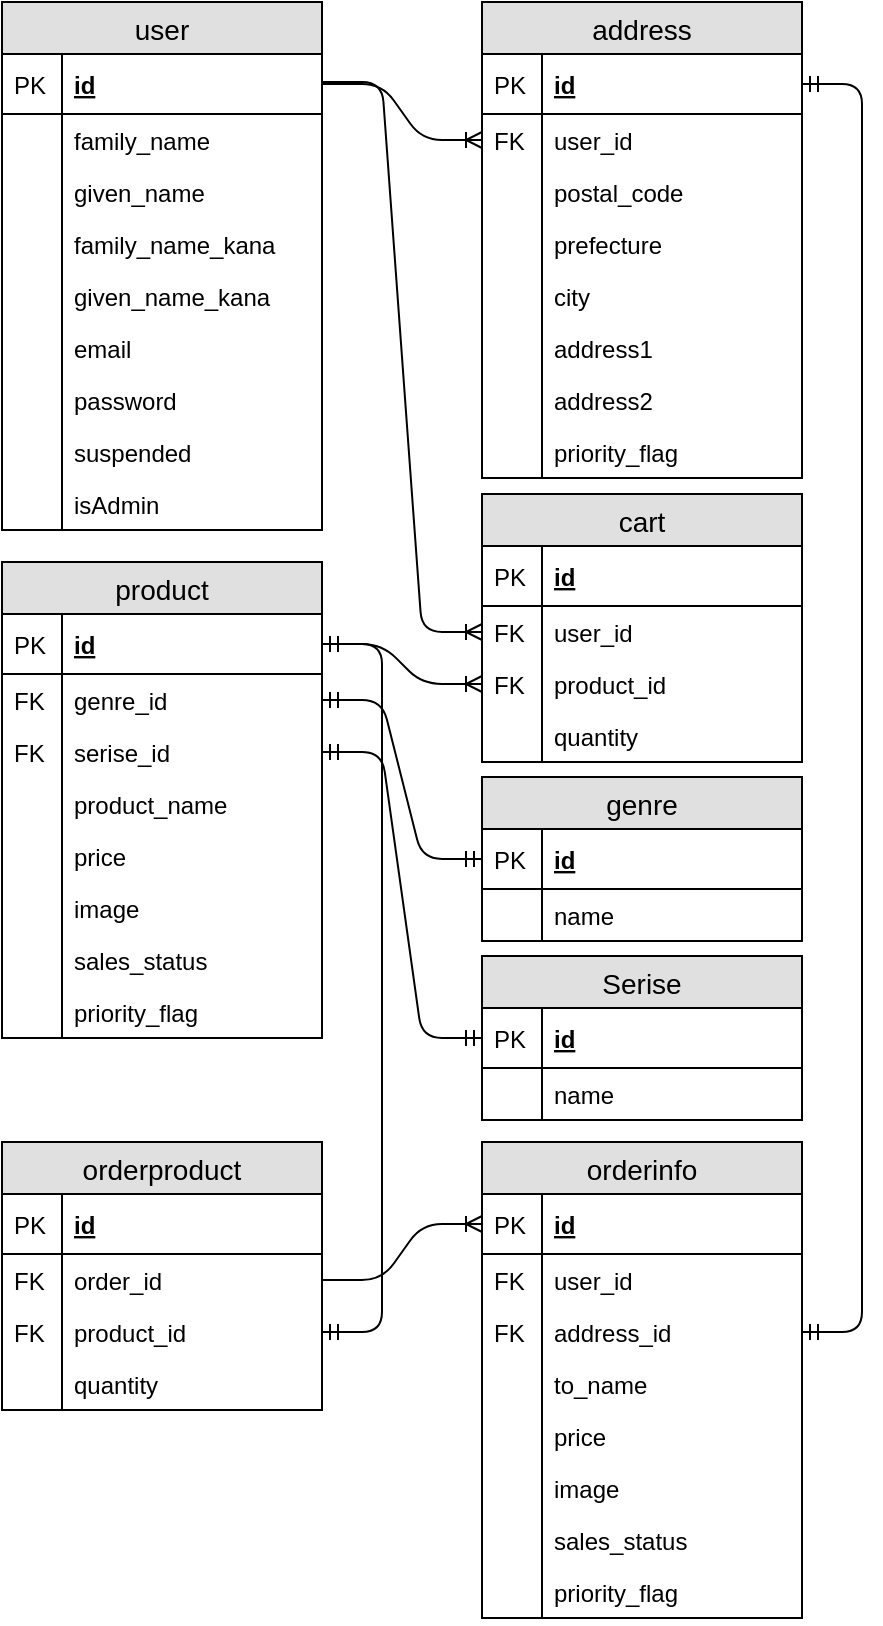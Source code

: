 <mxfile version="12.2.4" pages="1"><diagram id="uNJuVNzyWlBky5AoH4Xr" name="ページ1"><mxGraphModel dx="554" dy="601" grid="1" gridSize="10" guides="1" tooltips="1" connect="1" arrows="1" fold="1" page="1" pageScale="1" pageWidth="827" pageHeight="1169" math="0" shadow="0"><root><mxCell id="0"/><mxCell id="1" parent="0"/><mxCell id="2" value="user" style="swimlane;fontStyle=0;childLayout=stackLayout;horizontal=1;startSize=26;fillColor=#e0e0e0;horizontalStack=0;resizeParent=1;resizeParentMax=0;resizeLast=0;collapsible=1;marginBottom=0;swimlaneFillColor=#ffffff;align=center;fontSize=14;" parent="1" vertex="1"><mxGeometry x="40" y="40" width="160" height="264" as="geometry"/></mxCell><mxCell id="3" value="id" style="shape=partialRectangle;top=0;left=0;right=0;bottom=1;align=left;verticalAlign=middle;fillColor=none;spacingLeft=34;spacingRight=4;overflow=hidden;rotatable=0;points=[[0,0.5],[1,0.5]];portConstraint=eastwest;dropTarget=0;fontStyle=5;fontSize=12;" parent="2" vertex="1"><mxGeometry y="26" width="160" height="30" as="geometry"/></mxCell><mxCell id="4" value="PK" style="shape=partialRectangle;top=0;left=0;bottom=0;fillColor=none;align=left;verticalAlign=middle;spacingLeft=4;spacingRight=4;overflow=hidden;rotatable=0;points=[];portConstraint=eastwest;part=1;fontSize=12;" parent="3" vertex="1" connectable="0"><mxGeometry width="30" height="30" as="geometry"/></mxCell><mxCell id="5" value="family_name" style="shape=partialRectangle;top=0;left=0;right=0;bottom=0;align=left;verticalAlign=top;fillColor=none;spacingLeft=34;spacingRight=4;overflow=hidden;rotatable=0;points=[[0,0.5],[1,0.5]];portConstraint=eastwest;dropTarget=0;fontSize=12;" parent="2" vertex="1"><mxGeometry y="56" width="160" height="26" as="geometry"/></mxCell><mxCell id="6" value="" style="shape=partialRectangle;top=0;left=0;bottom=0;fillColor=none;align=left;verticalAlign=top;spacingLeft=4;spacingRight=4;overflow=hidden;rotatable=0;points=[];portConstraint=eastwest;part=1;fontSize=12;" parent="5" vertex="1" connectable="0"><mxGeometry width="30" height="26" as="geometry"/></mxCell><mxCell id="7" value="given_name" style="shape=partialRectangle;top=0;left=0;right=0;bottom=0;align=left;verticalAlign=top;fillColor=none;spacingLeft=34;spacingRight=4;overflow=hidden;rotatable=0;points=[[0,0.5],[1,0.5]];portConstraint=eastwest;dropTarget=0;fontSize=12;" parent="2" vertex="1"><mxGeometry y="82" width="160" height="26" as="geometry"/></mxCell><mxCell id="8" value="" style="shape=partialRectangle;top=0;left=0;bottom=0;fillColor=none;align=left;verticalAlign=top;spacingLeft=4;spacingRight=4;overflow=hidden;rotatable=0;points=[];portConstraint=eastwest;part=1;fontSize=12;" parent="7" vertex="1" connectable="0"><mxGeometry width="30" height="26" as="geometry"/></mxCell><mxCell id="9" value="family_name_kana" style="shape=partialRectangle;top=0;left=0;right=0;bottom=0;align=left;verticalAlign=top;fillColor=none;spacingLeft=34;spacingRight=4;overflow=hidden;rotatable=0;points=[[0,0.5],[1,0.5]];portConstraint=eastwest;dropTarget=0;fontSize=12;" parent="2" vertex="1"><mxGeometry y="108" width="160" height="26" as="geometry"/></mxCell><mxCell id="10" value="" style="shape=partialRectangle;top=0;left=0;bottom=0;fillColor=none;align=left;verticalAlign=top;spacingLeft=4;spacingRight=4;overflow=hidden;rotatable=0;points=[];portConstraint=eastwest;part=1;fontSize=12;" parent="9" vertex="1" connectable="0"><mxGeometry width="30" height="26" as="geometry"/></mxCell><mxCell id="15" value="given_name_kana" style="shape=partialRectangle;top=0;left=0;right=0;bottom=0;align=left;verticalAlign=top;fillColor=none;spacingLeft=34;spacingRight=4;overflow=hidden;rotatable=0;points=[[0,0.5],[1,0.5]];portConstraint=eastwest;dropTarget=0;fontSize=12;" parent="2" vertex="1"><mxGeometry y="134" width="160" height="26" as="geometry"/></mxCell><mxCell id="16" value="" style="shape=partialRectangle;top=0;left=0;bottom=0;fillColor=none;align=left;verticalAlign=top;spacingLeft=4;spacingRight=4;overflow=hidden;rotatable=0;points=[];portConstraint=eastwest;part=1;fontSize=12;" parent="15" vertex="1" connectable="0"><mxGeometry width="30" height="26" as="geometry"/></mxCell><mxCell id="17" value="email" style="shape=partialRectangle;top=0;left=0;right=0;bottom=0;align=left;verticalAlign=top;fillColor=none;spacingLeft=34;spacingRight=4;overflow=hidden;rotatable=0;points=[[0,0.5],[1,0.5]];portConstraint=eastwest;dropTarget=0;fontSize=12;" parent="2" vertex="1"><mxGeometry y="160" width="160" height="26" as="geometry"/></mxCell><mxCell id="18" value="" style="shape=partialRectangle;top=0;left=0;bottom=0;fillColor=none;align=left;verticalAlign=top;spacingLeft=4;spacingRight=4;overflow=hidden;rotatable=0;points=[];portConstraint=eastwest;part=1;fontSize=12;" parent="17" vertex="1" connectable="0"><mxGeometry width="30" height="26" as="geometry"/></mxCell><mxCell id="19" value="password" style="shape=partialRectangle;top=0;left=0;right=0;bottom=0;align=left;verticalAlign=top;fillColor=none;spacingLeft=34;spacingRight=4;overflow=hidden;rotatable=0;points=[[0,0.5],[1,0.5]];portConstraint=eastwest;dropTarget=0;fontSize=12;" parent="2" vertex="1"><mxGeometry y="186" width="160" height="26" as="geometry"/></mxCell><mxCell id="20" value="" style="shape=partialRectangle;top=0;left=0;bottom=0;fillColor=none;align=left;verticalAlign=top;spacingLeft=4;spacingRight=4;overflow=hidden;rotatable=0;points=[];portConstraint=eastwest;part=1;fontSize=12;" parent="19" vertex="1" connectable="0"><mxGeometry width="30" height="26" as="geometry"/></mxCell><mxCell id="41" value="suspended" style="shape=partialRectangle;top=0;left=0;right=0;bottom=0;align=left;verticalAlign=top;fillColor=none;spacingLeft=34;spacingRight=4;overflow=hidden;rotatable=0;points=[[0,0.5],[1,0.5]];portConstraint=eastwest;dropTarget=0;fontSize=12;" parent="2" vertex="1"><mxGeometry y="212" width="160" height="26" as="geometry"/></mxCell><mxCell id="42" value="" style="shape=partialRectangle;top=0;left=0;bottom=0;fillColor=none;align=left;verticalAlign=top;spacingLeft=4;spacingRight=4;overflow=hidden;rotatable=0;points=[];portConstraint=eastwest;part=1;fontSize=12;" parent="41" vertex="1" connectable="0"><mxGeometry width="30" height="26" as="geometry"/></mxCell><mxCell id="131" value="isAdmin" style="shape=partialRectangle;top=0;left=0;right=0;bottom=0;align=left;verticalAlign=top;fillColor=none;spacingLeft=34;spacingRight=4;overflow=hidden;rotatable=0;points=[[0,0.5],[1,0.5]];portConstraint=eastwest;dropTarget=0;fontSize=12;" parent="2" vertex="1"><mxGeometry y="238" width="160" height="26" as="geometry"/></mxCell><mxCell id="132" value="" style="shape=partialRectangle;top=0;left=0;bottom=0;fillColor=none;align=left;verticalAlign=top;spacingLeft=4;spacingRight=4;overflow=hidden;rotatable=0;points=[];portConstraint=eastwest;part=1;fontSize=12;" parent="131" vertex="1" connectable="0"><mxGeometry width="30" height="26" as="geometry"/></mxCell><mxCell id="21" value="address" style="swimlane;fontStyle=0;childLayout=stackLayout;horizontal=1;startSize=26;fillColor=#e0e0e0;horizontalStack=0;resizeParent=1;resizeParentMax=0;resizeLast=0;collapsible=1;marginBottom=0;swimlaneFillColor=#ffffff;align=center;fontSize=14;" parent="1" vertex="1"><mxGeometry x="280" y="40" width="160" height="238" as="geometry"/></mxCell><mxCell id="22" value="id" style="shape=partialRectangle;top=0;left=0;right=0;bottom=1;align=left;verticalAlign=middle;fillColor=none;spacingLeft=34;spacingRight=4;overflow=hidden;rotatable=0;points=[[0,0.5],[1,0.5]];portConstraint=eastwest;dropTarget=0;fontStyle=5;fontSize=12;" parent="21" vertex="1"><mxGeometry y="26" width="160" height="30" as="geometry"/></mxCell><mxCell id="23" value="PK" style="shape=partialRectangle;top=0;left=0;bottom=0;fillColor=none;align=left;verticalAlign=middle;spacingLeft=4;spacingRight=4;overflow=hidden;rotatable=0;points=[];portConstraint=eastwest;part=1;fontSize=12;" parent="22" vertex="1" connectable="0"><mxGeometry width="30" height="30" as="geometry"/></mxCell><mxCell id="24" value="user_id" style="shape=partialRectangle;top=0;left=0;right=0;bottom=0;align=left;verticalAlign=top;fillColor=none;spacingLeft=34;spacingRight=4;overflow=hidden;rotatable=0;points=[[0,0.5],[1,0.5]];portConstraint=eastwest;dropTarget=0;fontSize=12;" parent="21" vertex="1"><mxGeometry y="56" width="160" height="26" as="geometry"/></mxCell><mxCell id="25" value="FK" style="shape=partialRectangle;top=0;left=0;bottom=0;fillColor=none;align=left;verticalAlign=top;spacingLeft=4;spacingRight=4;overflow=hidden;rotatable=0;points=[];portConstraint=eastwest;part=1;fontSize=12;" parent="24" vertex="1" connectable="0"><mxGeometry width="30" height="26" as="geometry"/></mxCell><mxCell id="34" value="postal_code" style="shape=partialRectangle;top=0;left=0;right=0;bottom=0;align=left;verticalAlign=top;fillColor=none;spacingLeft=34;spacingRight=4;overflow=hidden;rotatable=0;points=[[0,0.5],[1,0.5]];portConstraint=eastwest;dropTarget=0;fontSize=12;" parent="21" vertex="1"><mxGeometry y="82" width="160" height="26" as="geometry"/></mxCell><mxCell id="35" value="" style="shape=partialRectangle;top=0;left=0;bottom=0;fillColor=none;align=left;verticalAlign=top;spacingLeft=4;spacingRight=4;overflow=hidden;rotatable=0;points=[];portConstraint=eastwest;part=1;fontSize=12;" parent="34" vertex="1" connectable="0"><mxGeometry width="30" height="26" as="geometry"/></mxCell><mxCell id="26" value="prefecture" style="shape=partialRectangle;top=0;left=0;right=0;bottom=0;align=left;verticalAlign=top;fillColor=none;spacingLeft=34;spacingRight=4;overflow=hidden;rotatable=0;points=[[0,0.5],[1,0.5]];portConstraint=eastwest;dropTarget=0;fontSize=12;" parent="21" vertex="1"><mxGeometry y="108" width="160" height="26" as="geometry"/></mxCell><mxCell id="27" value="" style="shape=partialRectangle;top=0;left=0;bottom=0;fillColor=none;align=left;verticalAlign=top;spacingLeft=4;spacingRight=4;overflow=hidden;rotatable=0;points=[];portConstraint=eastwest;part=1;fontSize=12;" parent="26" vertex="1" connectable="0"><mxGeometry width="30" height="26" as="geometry"/></mxCell><mxCell id="28" value="city" style="shape=partialRectangle;top=0;left=0;right=0;bottom=0;align=left;verticalAlign=top;fillColor=none;spacingLeft=34;spacingRight=4;overflow=hidden;rotatable=0;points=[[0,0.5],[1,0.5]];portConstraint=eastwest;dropTarget=0;fontSize=12;" parent="21" vertex="1"><mxGeometry y="134" width="160" height="26" as="geometry"/></mxCell><mxCell id="29" value="" style="shape=partialRectangle;top=0;left=0;bottom=0;fillColor=none;align=left;verticalAlign=top;spacingLeft=4;spacingRight=4;overflow=hidden;rotatable=0;points=[];portConstraint=eastwest;part=1;fontSize=12;" parent="28" vertex="1" connectable="0"><mxGeometry width="30" height="26" as="geometry"/></mxCell><mxCell id="30" value="address1" style="shape=partialRectangle;top=0;left=0;right=0;bottom=0;align=left;verticalAlign=top;fillColor=none;spacingLeft=34;spacingRight=4;overflow=hidden;rotatable=0;points=[[0,0.5],[1,0.5]];portConstraint=eastwest;dropTarget=0;fontSize=12;" parent="21" vertex="1"><mxGeometry y="160" width="160" height="26" as="geometry"/></mxCell><mxCell id="31" value="" style="shape=partialRectangle;top=0;left=0;bottom=0;fillColor=none;align=left;verticalAlign=top;spacingLeft=4;spacingRight=4;overflow=hidden;rotatable=0;points=[];portConstraint=eastwest;part=1;fontSize=12;" parent="30" vertex="1" connectable="0"><mxGeometry width="30" height="26" as="geometry"/></mxCell><mxCell id="32" value="address2" style="shape=partialRectangle;top=0;left=0;right=0;bottom=0;align=left;verticalAlign=top;fillColor=none;spacingLeft=34;spacingRight=4;overflow=hidden;rotatable=0;points=[[0,0.5],[1,0.5]];portConstraint=eastwest;dropTarget=0;fontSize=12;" parent="21" vertex="1"><mxGeometry y="186" width="160" height="26" as="geometry"/></mxCell><mxCell id="33" value="" style="shape=partialRectangle;top=0;left=0;bottom=0;fillColor=none;align=left;verticalAlign=top;spacingLeft=4;spacingRight=4;overflow=hidden;rotatable=0;points=[];portConstraint=eastwest;part=1;fontSize=12;" parent="32" vertex="1" connectable="0"><mxGeometry width="30" height="26" as="geometry"/></mxCell><mxCell id="36" value="priority_flag" style="shape=partialRectangle;top=0;left=0;right=0;bottom=0;align=left;verticalAlign=top;fillColor=none;spacingLeft=34;spacingRight=4;overflow=hidden;rotatable=0;points=[[0,0.5],[1,0.5]];portConstraint=eastwest;dropTarget=0;fontSize=12;" parent="21" vertex="1"><mxGeometry y="212" width="160" height="26" as="geometry"/></mxCell><mxCell id="37" value="" style="shape=partialRectangle;top=0;left=0;bottom=0;fillColor=none;align=left;verticalAlign=top;spacingLeft=4;spacingRight=4;overflow=hidden;rotatable=0;points=[];portConstraint=eastwest;part=1;fontSize=12;" parent="36" vertex="1" connectable="0"><mxGeometry width="30" height="26" as="geometry"/></mxCell><mxCell id="40" value="" style="edgeStyle=entityRelationEdgeStyle;fontSize=12;html=1;endArrow=ERoneToMany;entryX=0;entryY=0.5;entryDx=0;entryDy=0;" parent="1" source="3" target="24" edge="1"><mxGeometry width="100" height="100" relative="1" as="geometry"><mxPoint x="40" y="400" as="sourcePoint"/><mxPoint x="140" y="300" as="targetPoint"/></mxGeometry></mxCell><mxCell id="43" value="product" style="swimlane;fontStyle=0;childLayout=stackLayout;horizontal=1;startSize=26;fillColor=#e0e0e0;horizontalStack=0;resizeParent=1;resizeParentMax=0;resizeLast=0;collapsible=1;marginBottom=0;swimlaneFillColor=#ffffff;align=center;fontSize=14;" parent="1" vertex="1"><mxGeometry x="40" y="320" width="160" height="238" as="geometry"/></mxCell><mxCell id="44" value="id" style="shape=partialRectangle;top=0;left=0;right=0;bottom=1;align=left;verticalAlign=middle;fillColor=none;spacingLeft=34;spacingRight=4;overflow=hidden;rotatable=0;points=[[0,0.5],[1,0.5]];portConstraint=eastwest;dropTarget=0;fontStyle=5;fontSize=12;" parent="43" vertex="1"><mxGeometry y="26" width="160" height="30" as="geometry"/></mxCell><mxCell id="45" value="PK" style="shape=partialRectangle;top=0;left=0;bottom=0;fillColor=none;align=left;verticalAlign=middle;spacingLeft=4;spacingRight=4;overflow=hidden;rotatable=0;points=[];portConstraint=eastwest;part=1;fontSize=12;" parent="44" vertex="1" connectable="0"><mxGeometry width="30" height="30" as="geometry"/></mxCell><mxCell id="46" value="genre_id" style="shape=partialRectangle;top=0;left=0;right=0;bottom=0;align=left;verticalAlign=top;fillColor=none;spacingLeft=34;spacingRight=4;overflow=hidden;rotatable=0;points=[[0,0.5],[1,0.5]];portConstraint=eastwest;dropTarget=0;fontSize=12;" parent="43" vertex="1"><mxGeometry y="56" width="160" height="26" as="geometry"/></mxCell><mxCell id="47" value="FK" style="shape=partialRectangle;top=0;left=0;bottom=0;fillColor=none;align=left;verticalAlign=top;spacingLeft=4;spacingRight=4;overflow=hidden;rotatable=0;points=[];portConstraint=eastwest;part=1;fontSize=12;" parent="46" vertex="1" connectable="0"><mxGeometry width="30" height="26" as="geometry"/></mxCell><mxCell id="48" value="serise_id" style="shape=partialRectangle;top=0;left=0;right=0;bottom=0;align=left;verticalAlign=top;fillColor=none;spacingLeft=34;spacingRight=4;overflow=hidden;rotatable=0;points=[[0,0.5],[1,0.5]];portConstraint=eastwest;dropTarget=0;fontSize=12;" parent="43" vertex="1"><mxGeometry y="82" width="160" height="26" as="geometry"/></mxCell><mxCell id="49" value="FK" style="shape=partialRectangle;top=0;left=0;bottom=0;fillColor=none;align=left;verticalAlign=top;spacingLeft=4;spacingRight=4;overflow=hidden;rotatable=0;points=[];portConstraint=eastwest;part=1;fontSize=12;" parent="48" vertex="1" connectable="0"><mxGeometry width="30" height="26" as="geometry"/></mxCell><mxCell id="50" value="product_name" style="shape=partialRectangle;top=0;left=0;right=0;bottom=0;align=left;verticalAlign=top;fillColor=none;spacingLeft=34;spacingRight=4;overflow=hidden;rotatable=0;points=[[0,0.5],[1,0.5]];portConstraint=eastwest;dropTarget=0;fontSize=12;" parent="43" vertex="1"><mxGeometry y="108" width="160" height="26" as="geometry"/></mxCell><mxCell id="51" value="" style="shape=partialRectangle;top=0;left=0;bottom=0;fillColor=none;align=left;verticalAlign=top;spacingLeft=4;spacingRight=4;overflow=hidden;rotatable=0;points=[];portConstraint=eastwest;part=1;fontSize=12;" parent="50" vertex="1" connectable="0"><mxGeometry width="30" height="26" as="geometry"/></mxCell><mxCell id="52" value="price" style="shape=partialRectangle;top=0;left=0;right=0;bottom=0;align=left;verticalAlign=top;fillColor=none;spacingLeft=34;spacingRight=4;overflow=hidden;rotatable=0;points=[[0,0.5],[1,0.5]];portConstraint=eastwest;dropTarget=0;fontSize=12;" parent="43" vertex="1"><mxGeometry y="134" width="160" height="26" as="geometry"/></mxCell><mxCell id="53" value="" style="shape=partialRectangle;top=0;left=0;bottom=0;fillColor=none;align=left;verticalAlign=top;spacingLeft=4;spacingRight=4;overflow=hidden;rotatable=0;points=[];portConstraint=eastwest;part=1;fontSize=12;" parent="52" vertex="1" connectable="0"><mxGeometry width="30" height="26" as="geometry"/></mxCell><mxCell id="54" value="image" style="shape=partialRectangle;top=0;left=0;right=0;bottom=0;align=left;verticalAlign=top;fillColor=none;spacingLeft=34;spacingRight=4;overflow=hidden;rotatable=0;points=[[0,0.5],[1,0.5]];portConstraint=eastwest;dropTarget=0;fontSize=12;" parent="43" vertex="1"><mxGeometry y="160" width="160" height="26" as="geometry"/></mxCell><mxCell id="55" value="" style="shape=partialRectangle;top=0;left=0;bottom=0;fillColor=none;align=left;verticalAlign=top;spacingLeft=4;spacingRight=4;overflow=hidden;rotatable=0;points=[];portConstraint=eastwest;part=1;fontSize=12;" parent="54" vertex="1" connectable="0"><mxGeometry width="30" height="26" as="geometry"/></mxCell><mxCell id="56" value="sales_status" style="shape=partialRectangle;top=0;left=0;right=0;bottom=0;align=left;verticalAlign=top;fillColor=none;spacingLeft=34;spacingRight=4;overflow=hidden;rotatable=0;points=[[0,0.5],[1,0.5]];portConstraint=eastwest;dropTarget=0;fontSize=12;" parent="43" vertex="1"><mxGeometry y="186" width="160" height="26" as="geometry"/></mxCell><mxCell id="57" value="" style="shape=partialRectangle;top=0;left=0;bottom=0;fillColor=none;align=left;verticalAlign=top;spacingLeft=4;spacingRight=4;overflow=hidden;rotatable=0;points=[];portConstraint=eastwest;part=1;fontSize=12;" parent="56" vertex="1" connectable="0"><mxGeometry width="30" height="26" as="geometry"/></mxCell><mxCell id="58" value="priority_flag" style="shape=partialRectangle;top=0;left=0;right=0;bottom=0;align=left;verticalAlign=top;fillColor=none;spacingLeft=34;spacingRight=4;overflow=hidden;rotatable=0;points=[[0,0.5],[1,0.5]];portConstraint=eastwest;dropTarget=0;fontSize=12;" parent="43" vertex="1"><mxGeometry y="212" width="160" height="26" as="geometry"/></mxCell><mxCell id="59" value="" style="shape=partialRectangle;top=0;left=0;bottom=0;fillColor=none;align=left;verticalAlign=top;spacingLeft=4;spacingRight=4;overflow=hidden;rotatable=0;points=[];portConstraint=eastwest;part=1;fontSize=12;" parent="58" vertex="1" connectable="0"><mxGeometry width="30" height="26" as="geometry"/></mxCell><mxCell id="60" value="cart" style="swimlane;fontStyle=0;childLayout=stackLayout;horizontal=1;startSize=26;fillColor=#e0e0e0;horizontalStack=0;resizeParent=1;resizeParentMax=0;resizeLast=0;collapsible=1;marginBottom=0;swimlaneFillColor=#ffffff;align=center;fontSize=14;" parent="1" vertex="1"><mxGeometry x="280" y="286" width="160" height="134" as="geometry"/></mxCell><mxCell id="61" value="id" style="shape=partialRectangle;top=0;left=0;right=0;bottom=1;align=left;verticalAlign=middle;fillColor=none;spacingLeft=34;spacingRight=4;overflow=hidden;rotatable=0;points=[[0,0.5],[1,0.5]];portConstraint=eastwest;dropTarget=0;fontStyle=5;fontSize=12;" parent="60" vertex="1"><mxGeometry y="26" width="160" height="30" as="geometry"/></mxCell><mxCell id="62" value="PK" style="shape=partialRectangle;top=0;left=0;bottom=0;fillColor=none;align=left;verticalAlign=middle;spacingLeft=4;spacingRight=4;overflow=hidden;rotatable=0;points=[];portConstraint=eastwest;part=1;fontSize=12;" parent="61" vertex="1" connectable="0"><mxGeometry width="30" height="30" as="geometry"/></mxCell><mxCell id="63" value="user_id" style="shape=partialRectangle;top=0;left=0;right=0;bottom=0;align=left;verticalAlign=top;fillColor=none;spacingLeft=34;spacingRight=4;overflow=hidden;rotatable=0;points=[[0,0.5],[1,0.5]];portConstraint=eastwest;dropTarget=0;fontSize=12;" parent="60" vertex="1"><mxGeometry y="56" width="160" height="26" as="geometry"/></mxCell><mxCell id="64" value="FK" style="shape=partialRectangle;top=0;left=0;bottom=0;fillColor=none;align=left;verticalAlign=top;spacingLeft=4;spacingRight=4;overflow=hidden;rotatable=0;points=[];portConstraint=eastwest;part=1;fontSize=12;" parent="63" vertex="1" connectable="0"><mxGeometry width="30" height="26" as="geometry"/></mxCell><mxCell id="65" value="product_id" style="shape=partialRectangle;top=0;left=0;right=0;bottom=0;align=left;verticalAlign=top;fillColor=none;spacingLeft=34;spacingRight=4;overflow=hidden;rotatable=0;points=[[0,0.5],[1,0.5]];portConstraint=eastwest;dropTarget=0;fontSize=12;" parent="60" vertex="1"><mxGeometry y="82" width="160" height="26" as="geometry"/></mxCell><mxCell id="66" value="FK" style="shape=partialRectangle;top=0;left=0;bottom=0;fillColor=none;align=left;verticalAlign=top;spacingLeft=4;spacingRight=4;overflow=hidden;rotatable=0;points=[];portConstraint=eastwest;part=1;fontSize=12;" parent="65" vertex="1" connectable="0"><mxGeometry width="30" height="26" as="geometry"/></mxCell><mxCell id="67" value="quantity" style="shape=partialRectangle;top=0;left=0;right=0;bottom=0;align=left;verticalAlign=top;fillColor=none;spacingLeft=34;spacingRight=4;overflow=hidden;rotatable=0;points=[[0,0.5],[1,0.5]];portConstraint=eastwest;dropTarget=0;fontSize=12;" parent="60" vertex="1"><mxGeometry y="108" width="160" height="26" as="geometry"/></mxCell><mxCell id="68" value="" style="shape=partialRectangle;top=0;left=0;bottom=0;fillColor=none;align=left;verticalAlign=top;spacingLeft=4;spacingRight=4;overflow=hidden;rotatable=0;points=[];portConstraint=eastwest;part=1;fontSize=12;" parent="67" vertex="1" connectable="0"><mxGeometry width="30" height="26" as="geometry"/></mxCell><mxCell id="77" value="" style="edgeStyle=entityRelationEdgeStyle;fontSize=12;html=1;endArrow=ERoneToMany;entryX=0;entryY=0.5;entryDx=0;entryDy=0;" parent="1" target="63" edge="1"><mxGeometry width="100" height="100" relative="1" as="geometry"><mxPoint x="200" y="80" as="sourcePoint"/><mxPoint x="290" y="119" as="targetPoint"/></mxGeometry></mxCell><mxCell id="78" value="" style="edgeStyle=entityRelationEdgeStyle;fontSize=12;html=1;endArrow=ERoneToMany;entryX=0;entryY=0.5;entryDx=0;entryDy=0;exitX=1;exitY=0.5;exitDx=0;exitDy=0;" parent="1" source="44" target="65" edge="1"><mxGeometry width="100" height="100" relative="1" as="geometry"><mxPoint x="220" y="101" as="sourcePoint"/><mxPoint x="300" y="129" as="targetPoint"/></mxGeometry></mxCell><mxCell id="79" value="orderproduct" style="swimlane;fontStyle=0;childLayout=stackLayout;horizontal=1;startSize=26;fillColor=#e0e0e0;horizontalStack=0;resizeParent=1;resizeParentMax=0;resizeLast=0;collapsible=1;marginBottom=0;swimlaneFillColor=#ffffff;align=center;fontSize=14;" parent="1" vertex="1"><mxGeometry x="40" y="610" width="160" height="134" as="geometry"/></mxCell><mxCell id="80" value="id" style="shape=partialRectangle;top=0;left=0;right=0;bottom=1;align=left;verticalAlign=middle;fillColor=none;spacingLeft=34;spacingRight=4;overflow=hidden;rotatable=0;points=[[0,0.5],[1,0.5]];portConstraint=eastwest;dropTarget=0;fontStyle=5;fontSize=12;" parent="79" vertex="1"><mxGeometry y="26" width="160" height="30" as="geometry"/></mxCell><mxCell id="81" value="PK" style="shape=partialRectangle;top=0;left=0;bottom=0;fillColor=none;align=left;verticalAlign=middle;spacingLeft=4;spacingRight=4;overflow=hidden;rotatable=0;points=[];portConstraint=eastwest;part=1;fontSize=12;" parent="80" vertex="1" connectable="0"><mxGeometry width="30" height="30" as="geometry"/></mxCell><mxCell id="82" value="order_id" style="shape=partialRectangle;top=0;left=0;right=0;bottom=0;align=left;verticalAlign=top;fillColor=none;spacingLeft=34;spacingRight=4;overflow=hidden;rotatable=0;points=[[0,0.5],[1,0.5]];portConstraint=eastwest;dropTarget=0;fontSize=12;" parent="79" vertex="1"><mxGeometry y="56" width="160" height="26" as="geometry"/></mxCell><mxCell id="83" value="FK" style="shape=partialRectangle;top=0;left=0;bottom=0;fillColor=none;align=left;verticalAlign=top;spacingLeft=4;spacingRight=4;overflow=hidden;rotatable=0;points=[];portConstraint=eastwest;part=1;fontSize=12;" parent="82" vertex="1" connectable="0"><mxGeometry width="30" height="26" as="geometry"/></mxCell><mxCell id="84" value="product_id" style="shape=partialRectangle;top=0;left=0;right=0;bottom=0;align=left;verticalAlign=top;fillColor=none;spacingLeft=34;spacingRight=4;overflow=hidden;rotatable=0;points=[[0,0.5],[1,0.5]];portConstraint=eastwest;dropTarget=0;fontSize=12;" parent="79" vertex="1"><mxGeometry y="82" width="160" height="26" as="geometry"/></mxCell><mxCell id="85" value="FK" style="shape=partialRectangle;top=0;left=0;bottom=0;fillColor=none;align=left;verticalAlign=top;spacingLeft=4;spacingRight=4;overflow=hidden;rotatable=0;points=[];portConstraint=eastwest;part=1;fontSize=12;" parent="84" vertex="1" connectable="0"><mxGeometry width="30" height="26" as="geometry"/></mxCell><mxCell id="86" value="quantity" style="shape=partialRectangle;top=0;left=0;right=0;bottom=0;align=left;verticalAlign=top;fillColor=none;spacingLeft=34;spacingRight=4;overflow=hidden;rotatable=0;points=[[0,0.5],[1,0.5]];portConstraint=eastwest;dropTarget=0;fontSize=12;" parent="79" vertex="1"><mxGeometry y="108" width="160" height="26" as="geometry"/></mxCell><mxCell id="87" value="" style="shape=partialRectangle;top=0;left=0;bottom=0;fillColor=none;align=left;verticalAlign=top;spacingLeft=4;spacingRight=4;overflow=hidden;rotatable=0;points=[];portConstraint=eastwest;part=1;fontSize=12;" parent="86" vertex="1" connectable="0"><mxGeometry width="30" height="26" as="geometry"/></mxCell><mxCell id="96" value="orderinfo" style="swimlane;fontStyle=0;childLayout=stackLayout;horizontal=1;startSize=26;fillColor=#e0e0e0;horizontalStack=0;resizeParent=1;resizeParentMax=0;resizeLast=0;collapsible=1;marginBottom=0;swimlaneFillColor=#ffffff;align=center;fontSize=14;" parent="1" vertex="1"><mxGeometry x="280" y="610" width="160" height="238" as="geometry"/></mxCell><mxCell id="97" value="id" style="shape=partialRectangle;top=0;left=0;right=0;bottom=1;align=left;verticalAlign=middle;fillColor=none;spacingLeft=34;spacingRight=4;overflow=hidden;rotatable=0;points=[[0,0.5],[1,0.5]];portConstraint=eastwest;dropTarget=0;fontStyle=5;fontSize=12;" parent="96" vertex="1"><mxGeometry y="26" width="160" height="30" as="geometry"/></mxCell><mxCell id="98" value="PK" style="shape=partialRectangle;top=0;left=0;bottom=0;fillColor=none;align=left;verticalAlign=middle;spacingLeft=4;spacingRight=4;overflow=hidden;rotatable=0;points=[];portConstraint=eastwest;part=1;fontSize=12;" parent="97" vertex="1" connectable="0"><mxGeometry width="30" height="30" as="geometry"/></mxCell><mxCell id="99" value="user_id" style="shape=partialRectangle;top=0;left=0;right=0;bottom=0;align=left;verticalAlign=top;fillColor=none;spacingLeft=34;spacingRight=4;overflow=hidden;rotatable=0;points=[[0,0.5],[1,0.5]];portConstraint=eastwest;dropTarget=0;fontSize=12;" parent="96" vertex="1"><mxGeometry y="56" width="160" height="26" as="geometry"/></mxCell><mxCell id="100" value="FK" style="shape=partialRectangle;top=0;left=0;bottom=0;fillColor=none;align=left;verticalAlign=top;spacingLeft=4;spacingRight=4;overflow=hidden;rotatable=0;points=[];portConstraint=eastwest;part=1;fontSize=12;" parent="99" vertex="1" connectable="0"><mxGeometry width="30" height="26" as="geometry"/></mxCell><mxCell id="101" value="address_id" style="shape=partialRectangle;top=0;left=0;right=0;bottom=0;align=left;verticalAlign=top;fillColor=none;spacingLeft=34;spacingRight=4;overflow=hidden;rotatable=0;points=[[0,0.5],[1,0.5]];portConstraint=eastwest;dropTarget=0;fontSize=12;" parent="96" vertex="1"><mxGeometry y="82" width="160" height="26" as="geometry"/></mxCell><mxCell id="102" value="FK" style="shape=partialRectangle;top=0;left=0;bottom=0;fillColor=none;align=left;verticalAlign=top;spacingLeft=4;spacingRight=4;overflow=hidden;rotatable=0;points=[];portConstraint=eastwest;part=1;fontSize=12;" parent="101" vertex="1" connectable="0"><mxGeometry width="30" height="26" as="geometry"/></mxCell><mxCell id="103" value="to_name" style="shape=partialRectangle;top=0;left=0;right=0;bottom=0;align=left;verticalAlign=top;fillColor=none;spacingLeft=34;spacingRight=4;overflow=hidden;rotatable=0;points=[[0,0.5],[1,0.5]];portConstraint=eastwest;dropTarget=0;fontSize=12;" parent="96" vertex="1"><mxGeometry y="108" width="160" height="26" as="geometry"/></mxCell><mxCell id="104" value="" style="shape=partialRectangle;top=0;left=0;bottom=0;fillColor=none;align=left;verticalAlign=top;spacingLeft=4;spacingRight=4;overflow=hidden;rotatable=0;points=[];portConstraint=eastwest;part=1;fontSize=12;" parent="103" vertex="1" connectable="0"><mxGeometry width="30" height="26" as="geometry"/></mxCell><mxCell id="105" value="price" style="shape=partialRectangle;top=0;left=0;right=0;bottom=0;align=left;verticalAlign=top;fillColor=none;spacingLeft=34;spacingRight=4;overflow=hidden;rotatable=0;points=[[0,0.5],[1,0.5]];portConstraint=eastwest;dropTarget=0;fontSize=12;" parent="96" vertex="1"><mxGeometry y="134" width="160" height="26" as="geometry"/></mxCell><mxCell id="106" value="" style="shape=partialRectangle;top=0;left=0;bottom=0;fillColor=none;align=left;verticalAlign=top;spacingLeft=4;spacingRight=4;overflow=hidden;rotatable=0;points=[];portConstraint=eastwest;part=1;fontSize=12;" parent="105" vertex="1" connectable="0"><mxGeometry width="30" height="26" as="geometry"/></mxCell><mxCell id="107" value="image" style="shape=partialRectangle;top=0;left=0;right=0;bottom=0;align=left;verticalAlign=top;fillColor=none;spacingLeft=34;spacingRight=4;overflow=hidden;rotatable=0;points=[[0,0.5],[1,0.5]];portConstraint=eastwest;dropTarget=0;fontSize=12;" parent="96" vertex="1"><mxGeometry y="160" width="160" height="26" as="geometry"/></mxCell><mxCell id="108" value="" style="shape=partialRectangle;top=0;left=0;bottom=0;fillColor=none;align=left;verticalAlign=top;spacingLeft=4;spacingRight=4;overflow=hidden;rotatable=0;points=[];portConstraint=eastwest;part=1;fontSize=12;" parent="107" vertex="1" connectable="0"><mxGeometry width="30" height="26" as="geometry"/></mxCell><mxCell id="109" value="sales_status" style="shape=partialRectangle;top=0;left=0;right=0;bottom=0;align=left;verticalAlign=top;fillColor=none;spacingLeft=34;spacingRight=4;overflow=hidden;rotatable=0;points=[[0,0.5],[1,0.5]];portConstraint=eastwest;dropTarget=0;fontSize=12;" parent="96" vertex="1"><mxGeometry y="186" width="160" height="26" as="geometry"/></mxCell><mxCell id="110" value="" style="shape=partialRectangle;top=0;left=0;bottom=0;fillColor=none;align=left;verticalAlign=top;spacingLeft=4;spacingRight=4;overflow=hidden;rotatable=0;points=[];portConstraint=eastwest;part=1;fontSize=12;" parent="109" vertex="1" connectable="0"><mxGeometry width="30" height="26" as="geometry"/></mxCell><mxCell id="111" value="priority_flag" style="shape=partialRectangle;top=0;left=0;right=0;bottom=0;align=left;verticalAlign=top;fillColor=none;spacingLeft=34;spacingRight=4;overflow=hidden;rotatable=0;points=[[0,0.5],[1,0.5]];portConstraint=eastwest;dropTarget=0;fontSize=12;" parent="96" vertex="1"><mxGeometry y="212" width="160" height="26" as="geometry"/></mxCell><mxCell id="112" value="" style="shape=partialRectangle;top=0;left=0;bottom=0;fillColor=none;align=left;verticalAlign=top;spacingLeft=4;spacingRight=4;overflow=hidden;rotatable=0;points=[];portConstraint=eastwest;part=1;fontSize=12;" parent="111" vertex="1" connectable="0"><mxGeometry width="30" height="26" as="geometry"/></mxCell><mxCell id="113" value="Serise" style="swimlane;fontStyle=0;childLayout=stackLayout;horizontal=1;startSize=26;fillColor=#e0e0e0;horizontalStack=0;resizeParent=1;resizeParentMax=0;resizeLast=0;collapsible=1;marginBottom=0;swimlaneFillColor=#ffffff;align=center;fontSize=14;" parent="1" vertex="1"><mxGeometry x="280" y="517" width="160" height="82" as="geometry"/></mxCell><mxCell id="114" value="id" style="shape=partialRectangle;top=0;left=0;right=0;bottom=1;align=left;verticalAlign=middle;fillColor=none;spacingLeft=34;spacingRight=4;overflow=hidden;rotatable=0;points=[[0,0.5],[1,0.5]];portConstraint=eastwest;dropTarget=0;fontStyle=5;fontSize=12;" parent="113" vertex="1"><mxGeometry y="26" width="160" height="30" as="geometry"/></mxCell><mxCell id="115" value="PK" style="shape=partialRectangle;top=0;left=0;bottom=0;fillColor=none;align=left;verticalAlign=middle;spacingLeft=4;spacingRight=4;overflow=hidden;rotatable=0;points=[];portConstraint=eastwest;part=1;fontSize=12;" parent="114" vertex="1" connectable="0"><mxGeometry width="30" height="30" as="geometry"/></mxCell><mxCell id="116" value="name" style="shape=partialRectangle;top=0;left=0;right=0;bottom=0;align=left;verticalAlign=top;fillColor=none;spacingLeft=34;spacingRight=4;overflow=hidden;rotatable=0;points=[[0,0.5],[1,0.5]];portConstraint=eastwest;dropTarget=0;fontSize=12;" parent="113" vertex="1"><mxGeometry y="56" width="160" height="26" as="geometry"/></mxCell><mxCell id="117" value="" style="shape=partialRectangle;top=0;left=0;bottom=0;fillColor=none;align=left;verticalAlign=top;spacingLeft=4;spacingRight=4;overflow=hidden;rotatable=0;points=[];portConstraint=eastwest;part=1;fontSize=12;" parent="116" vertex="1" connectable="0"><mxGeometry width="30" height="26" as="geometry"/></mxCell><mxCell id="122" value="" style="edgeStyle=entityRelationEdgeStyle;fontSize=12;html=1;endArrow=ERmandOne;startArrow=ERmandOne;exitX=1;exitY=0.5;exitDx=0;exitDy=0;entryX=0;entryY=0.5;entryDx=0;entryDy=0;" parent="1" source="48" target="114" edge="1"><mxGeometry width="100" height="100" relative="1" as="geometry"><mxPoint x="40" y="970" as="sourcePoint"/><mxPoint x="140" y="870" as="targetPoint"/></mxGeometry></mxCell><mxCell id="124" value="" style="edgeStyle=entityRelationEdgeStyle;fontSize=12;html=1;endArrow=ERmandOne;startArrow=ERmandOne;exitX=1;exitY=0.5;exitDx=0;exitDy=0;" parent="1" source="101" target="22" edge="1"><mxGeometry width="100" height="100" relative="1" as="geometry"><mxPoint x="480" y="670" as="sourcePoint"/><mxPoint x="580" y="570" as="targetPoint"/></mxGeometry></mxCell><mxCell id="127" value="" style="edgeStyle=entityRelationEdgeStyle;fontSize=12;html=1;endArrow=ERmandOne;startArrow=ERmandOne;exitX=1;exitY=0.5;exitDx=0;exitDy=0;" parent="1" source="84" target="44" edge="1"><mxGeometry width="100" height="100" relative="1" as="geometry"><mxPoint x="210" y="656.5" as="sourcePoint"/><mxPoint x="250" y="270" as="targetPoint"/></mxGeometry></mxCell><mxCell id="130" value="" style="edgeStyle=entityRelationEdgeStyle;fontSize=12;html=1;endArrow=ERoneToMany;entryX=0;entryY=0.5;entryDx=0;entryDy=0;exitX=1;exitY=0.5;exitDx=0;exitDy=0;" parent="1" source="82" target="97" edge="1"><mxGeometry width="100" height="100" relative="1" as="geometry"><mxPoint x="40" y="970" as="sourcePoint"/><mxPoint x="140" y="870" as="targetPoint"/></mxGeometry></mxCell><mxCell id="133" value="genre" style="swimlane;fontStyle=0;childLayout=stackLayout;horizontal=1;startSize=26;fillColor=#e0e0e0;horizontalStack=0;resizeParent=1;resizeParentMax=0;resizeLast=0;collapsible=1;marginBottom=0;swimlaneFillColor=#ffffff;align=center;fontSize=14;" parent="1" vertex="1"><mxGeometry x="280" y="427.5" width="160" height="82" as="geometry"/></mxCell><mxCell id="134" value="id" style="shape=partialRectangle;top=0;left=0;right=0;bottom=1;align=left;verticalAlign=middle;fillColor=none;spacingLeft=34;spacingRight=4;overflow=hidden;rotatable=0;points=[[0,0.5],[1,0.5]];portConstraint=eastwest;dropTarget=0;fontStyle=5;fontSize=12;" parent="133" vertex="1"><mxGeometry y="26" width="160" height="30" as="geometry"/></mxCell><mxCell id="135" value="PK" style="shape=partialRectangle;top=0;left=0;bottom=0;fillColor=none;align=left;verticalAlign=middle;spacingLeft=4;spacingRight=4;overflow=hidden;rotatable=0;points=[];portConstraint=eastwest;part=1;fontSize=12;" parent="134" vertex="1" connectable="0"><mxGeometry width="30" height="30" as="geometry"/></mxCell><mxCell id="136" value="name" style="shape=partialRectangle;top=0;left=0;right=0;bottom=0;align=left;verticalAlign=top;fillColor=none;spacingLeft=34;spacingRight=4;overflow=hidden;rotatable=0;points=[[0,0.5],[1,0.5]];portConstraint=eastwest;dropTarget=0;fontSize=12;" parent="133" vertex="1"><mxGeometry y="56" width="160" height="26" as="geometry"/></mxCell><mxCell id="137" value="" style="shape=partialRectangle;top=0;left=0;bottom=0;fillColor=none;align=left;verticalAlign=top;spacingLeft=4;spacingRight=4;overflow=hidden;rotatable=0;points=[];portConstraint=eastwest;part=1;fontSize=12;" parent="136" vertex="1" connectable="0"><mxGeometry width="30" height="26" as="geometry"/></mxCell><mxCell id="139" value="" style="edgeStyle=entityRelationEdgeStyle;fontSize=12;html=1;endArrow=ERmandOne;startArrow=ERmandOne;exitX=1;exitY=0.5;exitDx=0;exitDy=0;entryX=0;entryY=0.5;entryDx=0;entryDy=0;" parent="1" source="46" target="134" edge="1"><mxGeometry width="100" height="100" relative="1" as="geometry"><mxPoint x="210" y="425" as="sourcePoint"/><mxPoint x="290" y="516" as="targetPoint"/></mxGeometry></mxCell></root></mxGraphModel></diagram></mxfile>